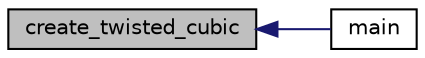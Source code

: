 digraph "create_twisted_cubic"
{
  edge [fontname="Helvetica",fontsize="10",labelfontname="Helvetica",labelfontsize="10"];
  node [fontname="Helvetica",fontsize="10",shape=record];
  rankdir="LR";
  Node3694 [label="create_twisted_cubic",height=0.2,width=0.4,color="black", fillcolor="grey75", style="filled", fontcolor="black"];
  Node3694 -> Node3695 [dir="back",color="midnightblue",fontsize="10",style="solid",fontname="Helvetica"];
  Node3695 [label="main",height=0.2,width=0.4,color="black", fillcolor="white", style="filled",URL="$d4/d6e/make__something_8_c.html#a217dbf8b442f20279ea00b898af96f52"];
}
